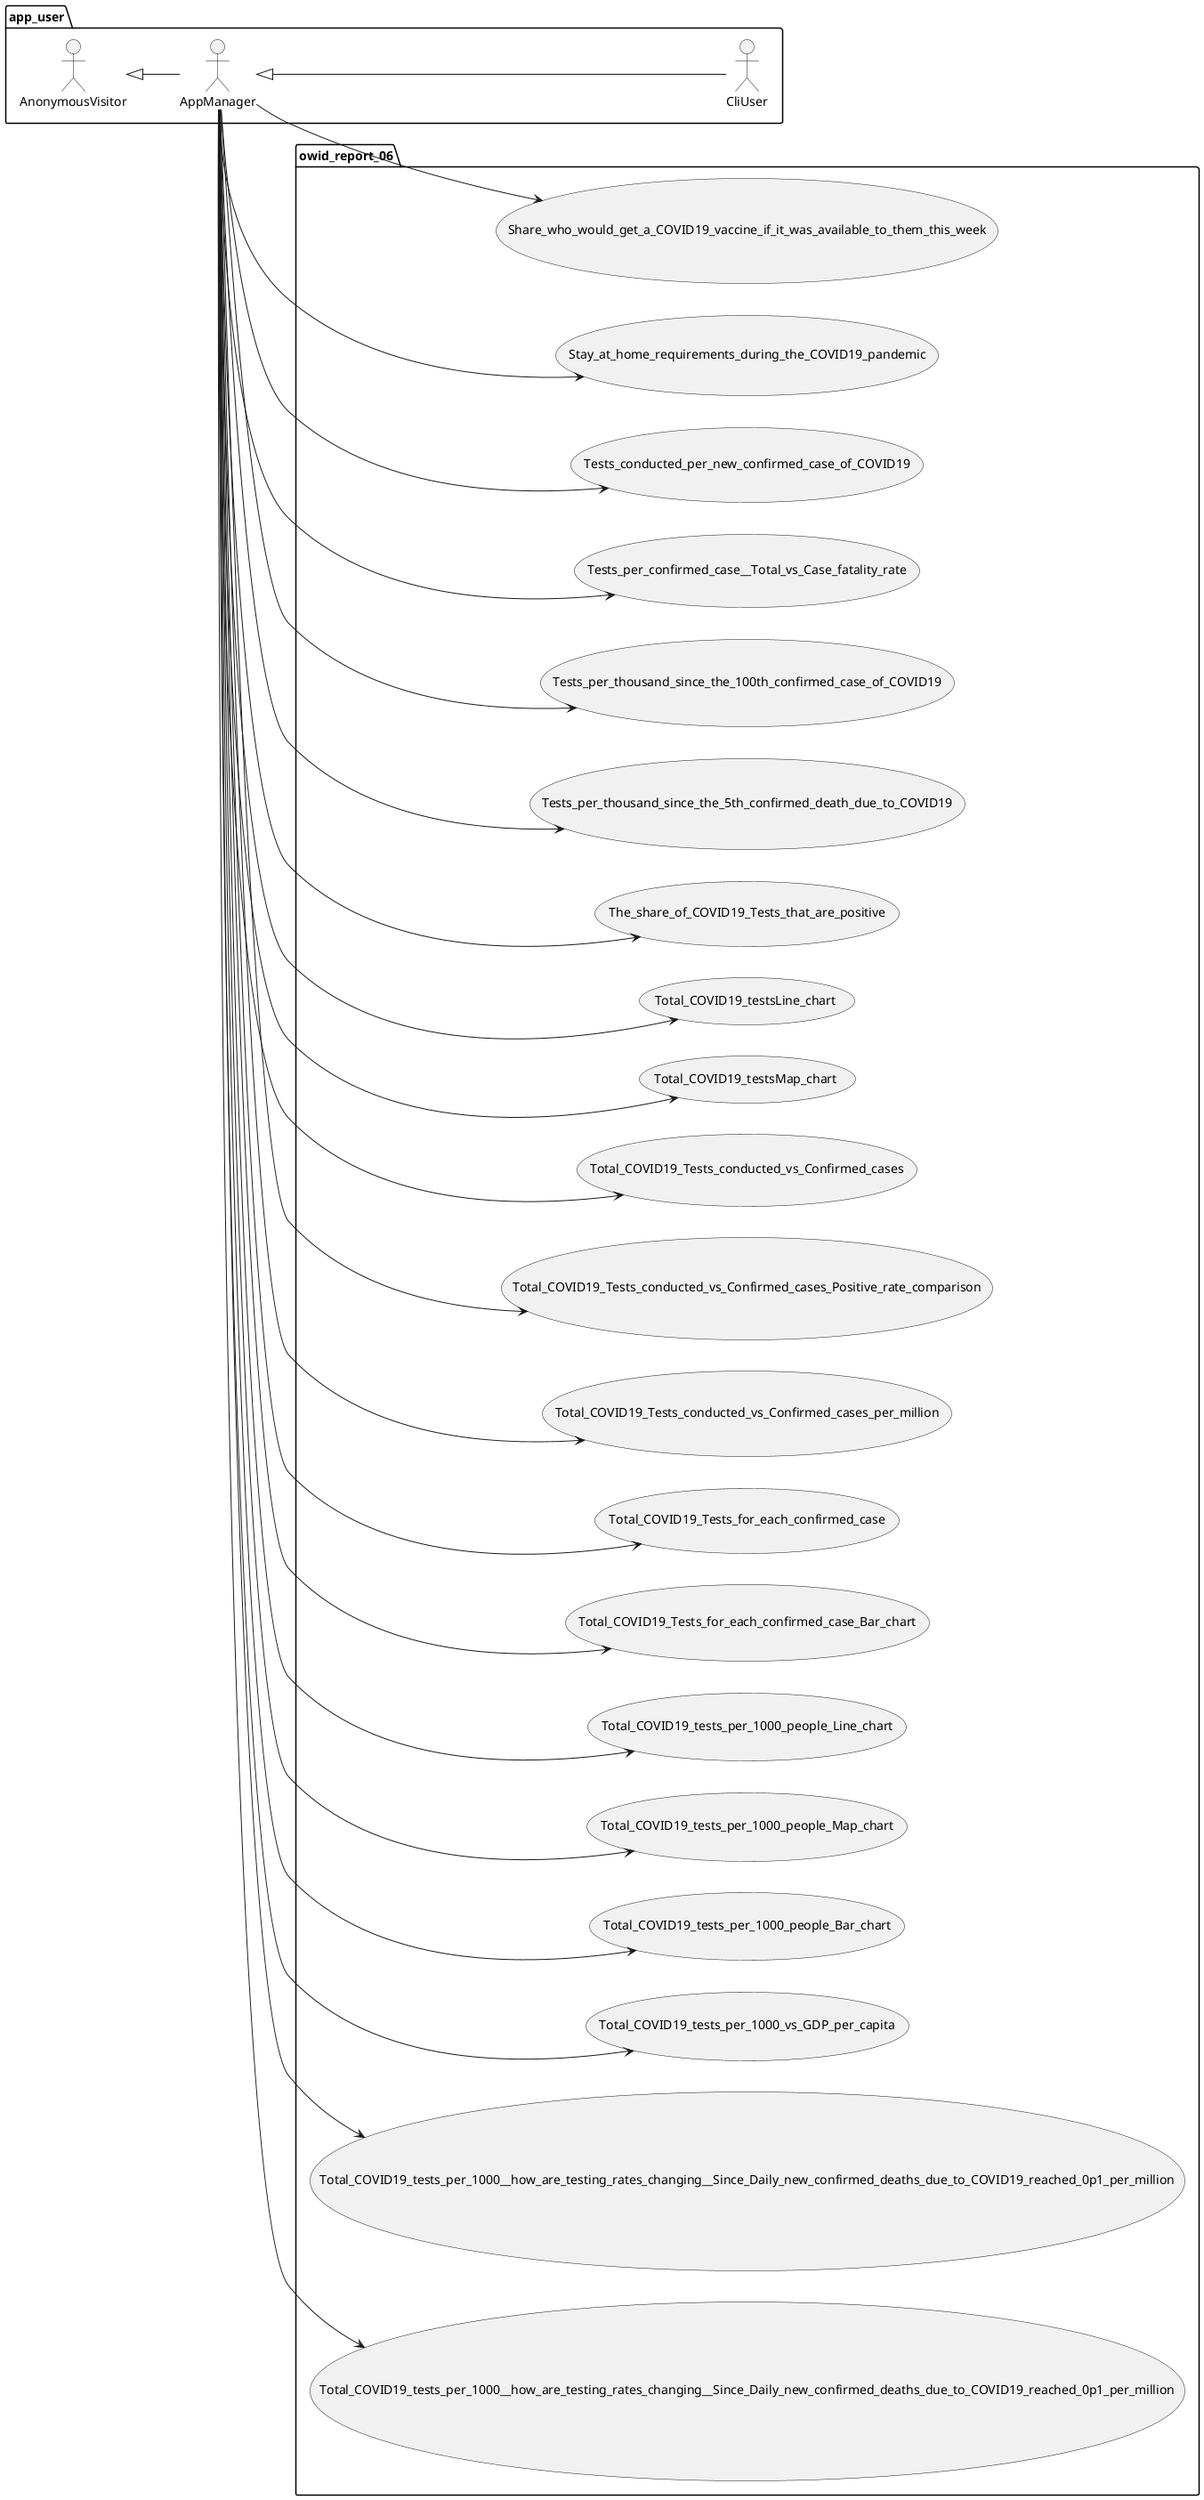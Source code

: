 @startuml
left to right direction

package app_user {
	actor AnonymousVisitor as av
	actor AppManager as am
	actor CliUser as cu

	av <|-- am
	am <|-- cu
}

package owid_report_06 {
    usecase Share_who_would_get_a_COVID19_vaccine_if_it_was_available_to_them_this_week as UC300
    usecase Stay_at_home_requirements_during_the_COVID19_pandemic as UC301
    usecase Tests_conducted_per_new_confirmed_case_of_COVID19 as UC302
    usecase Tests_per_confirmed_case__Total_vs_Case_fatality_rate as UC303
    usecase Tests_per_thousand_since_the_100th_confirmed_case_of_COVID19 as UC304
    usecase Tests_per_thousand_since_the_5th_confirmed_death_due_to_COVID19 as UC305
    usecase The_share_of_COVID19_Tests_that_are_positive as UC306
    usecase Total_COVID19_testsLine_chart as UC307
    usecase Total_COVID19_testsMap_chart as UC308
    usecase Total_COVID19_Tests_conducted_vs_Confirmed_cases as UC309
    usecase Total_COVID19_Tests_conducted_vs_Confirmed_cases_Positive_rate_comparison as UC310
    usecase Total_COVID19_Tests_conducted_vs_Confirmed_cases_per_million as UC311
    usecase Total_COVID19_Tests_for_each_confirmed_case as UC312
    usecase Total_COVID19_Tests_for_each_confirmed_case_Bar_chart as UC313
    usecase Total_COVID19_tests_per_1000_people_Line_chart as UC314
    usecase Total_COVID19_tests_per_1000_people_Map_chart as UC315
    usecase Total_COVID19_tests_per_1000_people_Bar_chart as UC316
    usecase Total_COVID19_tests_per_1000_vs_GDP_per_capita as UC317
    usecase Total_COVID19_tests_per_1000__how_are_testing_rates_changing__Since_Daily_new_confirmed_deaths_due_to_COVID19_reached_0p1_per_million as UC318
    usecase Total_COVID19_tests_per_1000__how_are_testing_rates_changing__Since_Daily_new_confirmed_deaths_due_to_COVID19_reached_0p1_per_million as UC319
}
am --> UC300
am --> UC301
am --> UC302
am --> UC303
am --> UC304
am --> UC305
am --> UC306
am --> UC307
am --> UC308
am --> UC309
am --> UC310
am --> UC311
am --> UC312
am --> UC313
am --> UC314
am --> UC315
am --> UC316
am --> UC317
am --> UC318
am --> UC319

@enduml
